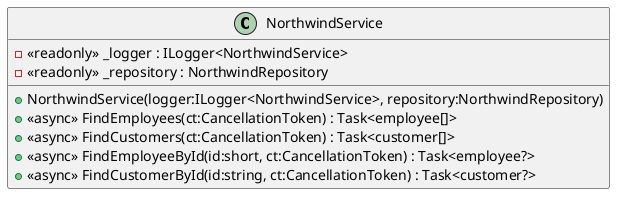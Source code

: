 @startuml NorthwindService
class NorthwindService {
    - <<readonly>> _logger : ILogger<NorthwindService>
    - <<readonly>> _repository : NorthwindRepository
    + NorthwindService(logger:ILogger<NorthwindService>, repository:NorthwindRepository)
    + <<async>> FindEmployees(ct:CancellationToken) : Task<employee[]>
    + <<async>> FindCustomers(ct:CancellationToken) : Task<customer[]>
    + <<async>> FindEmployeeById(id:short, ct:CancellationToken) : Task<employee?>
    + <<async>> FindCustomerById(id:string, ct:CancellationToken) : Task<customer?>
}
@enduml
